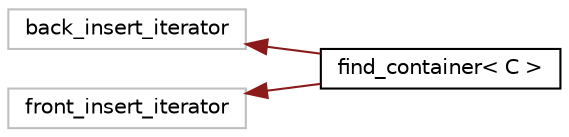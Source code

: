 digraph "Graphical Class Hierarchy"
{
  edge [fontname="Helvetica",fontsize="10",labelfontname="Helvetica",labelfontsize="10"];
  node [fontname="Helvetica",fontsize="10",shape=record];
  rankdir="LR";
  Node3300 [label="back_insert_iterator",height=0.2,width=0.4,color="grey75", fillcolor="white", style="filled"];
  Node3300 -> Node0 [dir="back",color="firebrick4",fontsize="10",style="solid",fontname="Helvetica"];
  Node0 [label="find_container\< C \>",height=0.2,width=0.4,color="black", fillcolor="white", style="filled",URL="$structfind__container.html"];
  Node2514 [label="front_insert_iterator",height=0.2,width=0.4,color="grey75", fillcolor="white", style="filled"];
  Node2514 -> Node0 [dir="back",color="firebrick4",fontsize="10",style="solid",fontname="Helvetica"];
}

